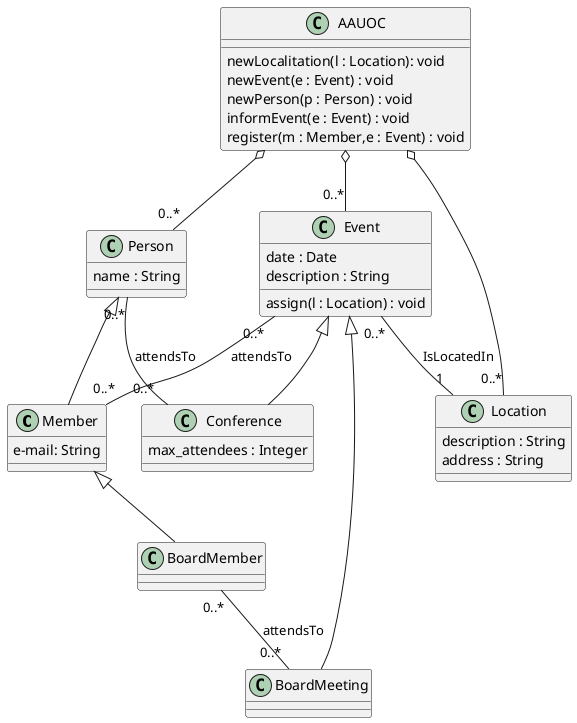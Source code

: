 @startuml

class Member{
     e-mail: String
}

class BoardMember

class Event{
    date : Date
    description : String
    assign(l : Location) : void
}

class Conference{
    max_attendees : Integer
}

class BoardMeeting

class Location{
    description : String
    address : String
}

class Person{
    name : String
}

class AAUOC {
    newLocalitation(l : Location): void
    newEvent(e : Event) : void
    newPerson(p : Person) : void
    informEvent(e : Event) : void
    register(m : Member,e : Event) : void
}

AAUOC o-- "0..*" Event
AAUOC o-- "0..*" Person
AAUOC o-- "0..*" Location


Event <|-- Conference
Event <|-- BoardMeeting
Event "0..*" -- "0..*" Member : attendsTo
Event "0..*" -- "1" Location : IsLocatedIn

Person <|-- Member
Member <|--BoardMember



Person "0..*" -- "0..*" Conference : attendsTo

BoardMember "0..*" -- "0..*" BoardMeeting : attendsTo

@enduml